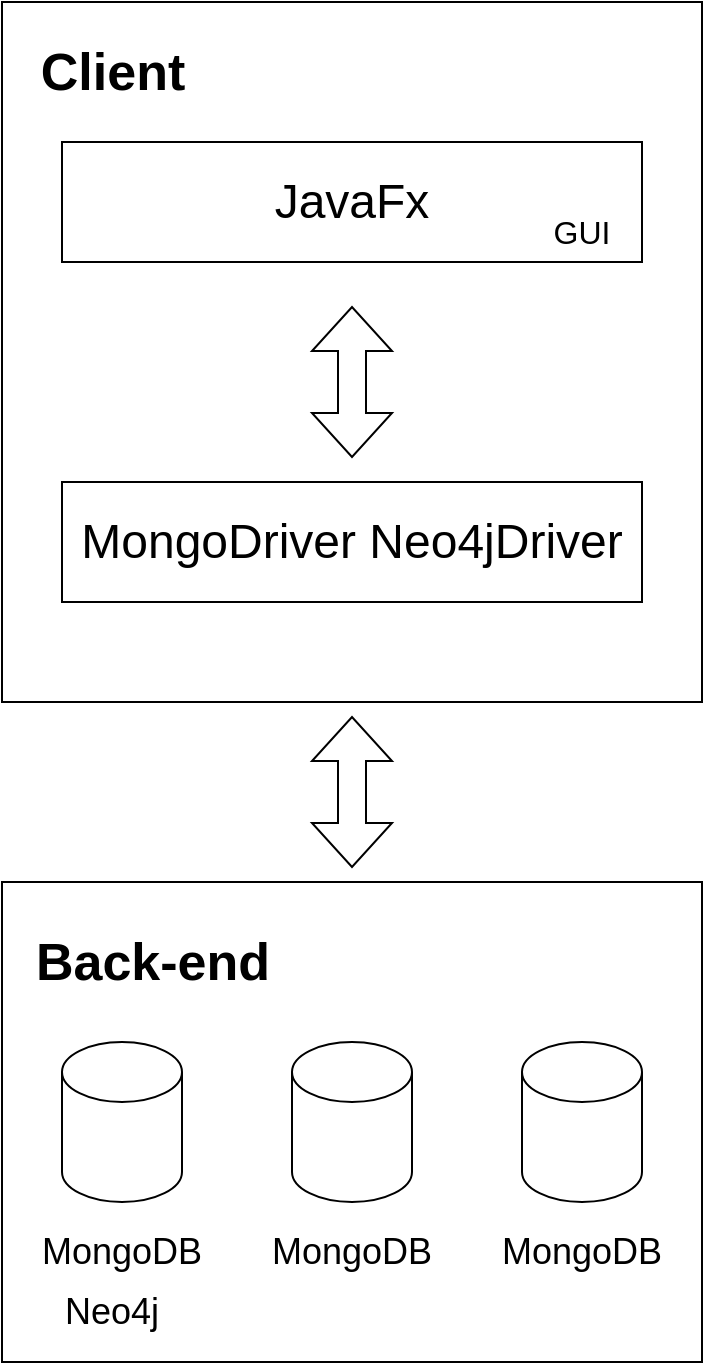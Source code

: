 <mxfile version="18.0.0" type="device"><diagram name="Pagina-1" id="m-SB8Tyd1oDHX0YmHHt4"><mxGraphModel dx="1278" dy="689" grid="1" gridSize="10" guides="1" tooltips="1" connect="1" arrows="1" fold="1" page="1" pageScale="1" pageWidth="827" pageHeight="1169" math="0" shadow="0"><root><mxCell id="0"/><mxCell id="1" parent="0"/><mxCell id="KZ1-TH12CVl_WxC_SnkQ-23" value="" style="rounded=0;whiteSpace=wrap;html=1;fontSize=16;" parent="1" vertex="1"><mxGeometry x="210" y="650" width="350" height="240" as="geometry"/></mxCell><mxCell id="KZ1-TH12CVl_WxC_SnkQ-22" value="" style="whiteSpace=wrap;html=1;aspect=fixed;fontSize=16;" parent="1" vertex="1"><mxGeometry x="210" y="210" width="350" height="350" as="geometry"/></mxCell><mxCell id="KZ1-TH12CVl_WxC_SnkQ-3" value="&lt;b&gt;&lt;font style=&quot;font-size: 26px;&quot;&gt;Client&lt;/font&gt;&lt;/b&gt;" style="text;html=1;align=center;verticalAlign=middle;resizable=0;points=[];autosize=1;strokeColor=none;fillColor=none;fontSize=16;strokeWidth=1;" parent="1" vertex="1"><mxGeometry x="215" y="225" width="100" height="40" as="geometry"/></mxCell><mxCell id="KZ1-TH12CVl_WxC_SnkQ-4" value="&lt;font style=&quot;font-size: 24px;&quot;&gt;JavaFx&lt;br&gt;&lt;/font&gt;" style="rounded=0;whiteSpace=wrap;html=1;fontSize=16;" parent="1" vertex="1"><mxGeometry x="240" y="280" width="290" height="60" as="geometry"/></mxCell><mxCell id="KZ1-TH12CVl_WxC_SnkQ-5" value="GUI" style="text;html=1;strokeColor=none;fillColor=none;align=center;verticalAlign=middle;whiteSpace=wrap;rounded=0;fontSize=16;" parent="1" vertex="1"><mxGeometry x="470" y="310" width="60" height="30" as="geometry"/></mxCell><mxCell id="KZ1-TH12CVl_WxC_SnkQ-8" value="" style="html=1;shadow=0;dashed=0;align=center;verticalAlign=middle;shape=mxgraph.arrows2.twoWayArrow;dy=0.65;dx=22;fontSize=16;rotation=-90;" parent="1" vertex="1"><mxGeometry x="347.5" y="380" width="75" height="40" as="geometry"/></mxCell><mxCell id="KZ1-TH12CVl_WxC_SnkQ-9" value="&lt;font style=&quot;font-size: 24px;&quot;&gt;MongoDriver Neo4jDriver&lt;br&gt;&lt;/font&gt;" style="rounded=0;whiteSpace=wrap;html=1;fontSize=16;" parent="1" vertex="1"><mxGeometry x="240" y="450" width="290" height="60" as="geometry"/></mxCell><mxCell id="KZ1-TH12CVl_WxC_SnkQ-11" value="" style="html=1;shadow=0;dashed=0;align=center;verticalAlign=middle;shape=mxgraph.arrows2.twoWayArrow;dy=0.65;dx=22;fontSize=16;rotation=-90;" parent="1" vertex="1"><mxGeometry x="347.5" y="585" width="75" height="40" as="geometry"/></mxCell><mxCell id="KZ1-TH12CVl_WxC_SnkQ-13" value="&lt;span style=&quot;font-size: 26px;&quot;&gt;&lt;b&gt;Back-end&lt;/b&gt;&lt;/span&gt;" style="text;html=1;align=center;verticalAlign=middle;resizable=0;points=[];autosize=1;strokeColor=none;fillColor=none;fontSize=16;strokeWidth=1;" parent="1" vertex="1"><mxGeometry x="215" y="670" width="140" height="40" as="geometry"/></mxCell><mxCell id="KZ1-TH12CVl_WxC_SnkQ-14" value="" style="shape=cylinder3;whiteSpace=wrap;html=1;boundedLbl=1;backgroundOutline=1;size=15;fontSize=16;" parent="1" vertex="1"><mxGeometry x="240" y="730" width="60" height="80" as="geometry"/></mxCell><mxCell id="KZ1-TH12CVl_WxC_SnkQ-15" value="" style="shape=cylinder3;whiteSpace=wrap;html=1;boundedLbl=1;backgroundOutline=1;size=15;fontSize=16;" parent="1" vertex="1"><mxGeometry x="355" y="730" width="60" height="80" as="geometry"/></mxCell><mxCell id="KZ1-TH12CVl_WxC_SnkQ-16" value="" style="shape=cylinder3;whiteSpace=wrap;html=1;boundedLbl=1;backgroundOutline=1;size=15;fontSize=16;" parent="1" vertex="1"><mxGeometry x="470" y="730" width="60" height="80" as="geometry"/></mxCell><mxCell id="KZ1-TH12CVl_WxC_SnkQ-17" value="&lt;font style=&quot;font-size: 18px;&quot;&gt;MongoDB&lt;/font&gt;" style="text;html=1;strokeColor=none;fillColor=none;align=center;verticalAlign=middle;whiteSpace=wrap;rounded=0;fontSize=16;" parent="1" vertex="1"><mxGeometry x="240" y="820" width="60" height="30" as="geometry"/></mxCell><mxCell id="KZ1-TH12CVl_WxC_SnkQ-19" value="&lt;font style=&quot;font-size: 18px;&quot;&gt;MongoDB&lt;/font&gt;" style="text;html=1;strokeColor=none;fillColor=none;align=center;verticalAlign=middle;whiteSpace=wrap;rounded=0;fontSize=16;" parent="1" vertex="1"><mxGeometry x="355" y="820" width="60" height="30" as="geometry"/></mxCell><mxCell id="KZ1-TH12CVl_WxC_SnkQ-20" value="&lt;font style=&quot;font-size: 18px;&quot;&gt;MongoDB&lt;/font&gt;" style="text;html=1;strokeColor=none;fillColor=none;align=center;verticalAlign=middle;whiteSpace=wrap;rounded=0;fontSize=16;" parent="1" vertex="1"><mxGeometry x="470" y="820" width="60" height="30" as="geometry"/></mxCell><mxCell id="KZ1-TH12CVl_WxC_SnkQ-21" value="&lt;font style=&quot;font-size: 18px;&quot;&gt;Neo4j&lt;/font&gt;" style="text;html=1;strokeColor=none;fillColor=none;align=center;verticalAlign=middle;whiteSpace=wrap;rounded=0;fontSize=16;" parent="1" vertex="1"><mxGeometry x="235" y="850" width="60" height="30" as="geometry"/></mxCell></root></mxGraphModel></diagram></mxfile>